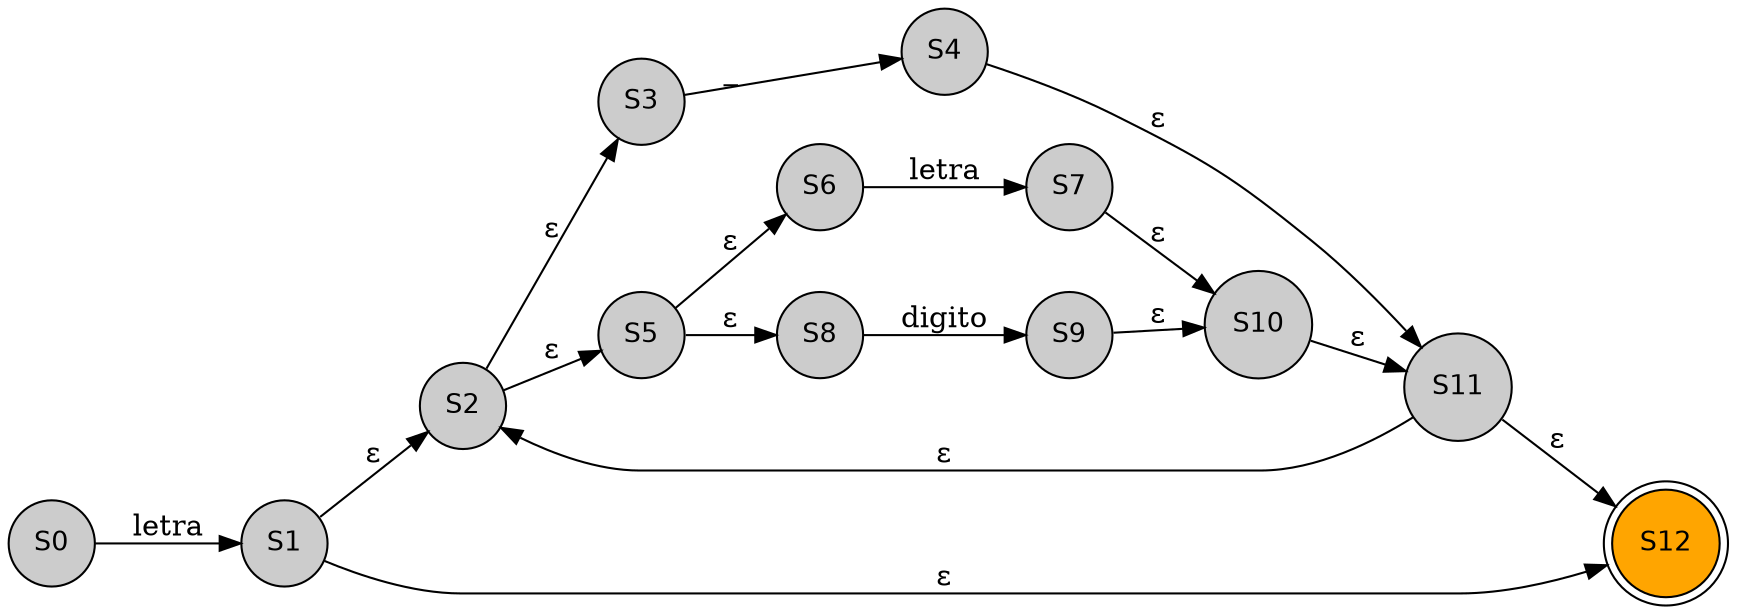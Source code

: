  digraph G {
    node [shape=circle fontsize=13 fontname = "helvetica" style=filled fillcolor="#CCCCCC"];
    nodesep=0.4;
    ranksep=0.5;
    rankdir=LR;

S0 -> S1 [label="letra"];
S1 -> S2 [label="ε"];
S11 -> S12 [label="ε"];
S1 -> S12 [label="ε"];
S11 -> S2 [label="ε"];
S2 -> S3 [label="ε"];
S2 -> S5 [label="ε"];
S4 -> S11 [label="ε"];
S10 -> S11 [label="ε"];
S3 -> S4 [label="_"];
S5 -> S6 [label="ε"];
S5 -> S8 [label="ε"];
S7 -> S10 [label="ε"];
S9 -> S10 [label="ε"];
S6 -> S7 [label="letra"];
S8 -> S9 [label="digito"];
S12[shape = doublecircle, style = filled, fillcolor = "#FFA500"];
}
